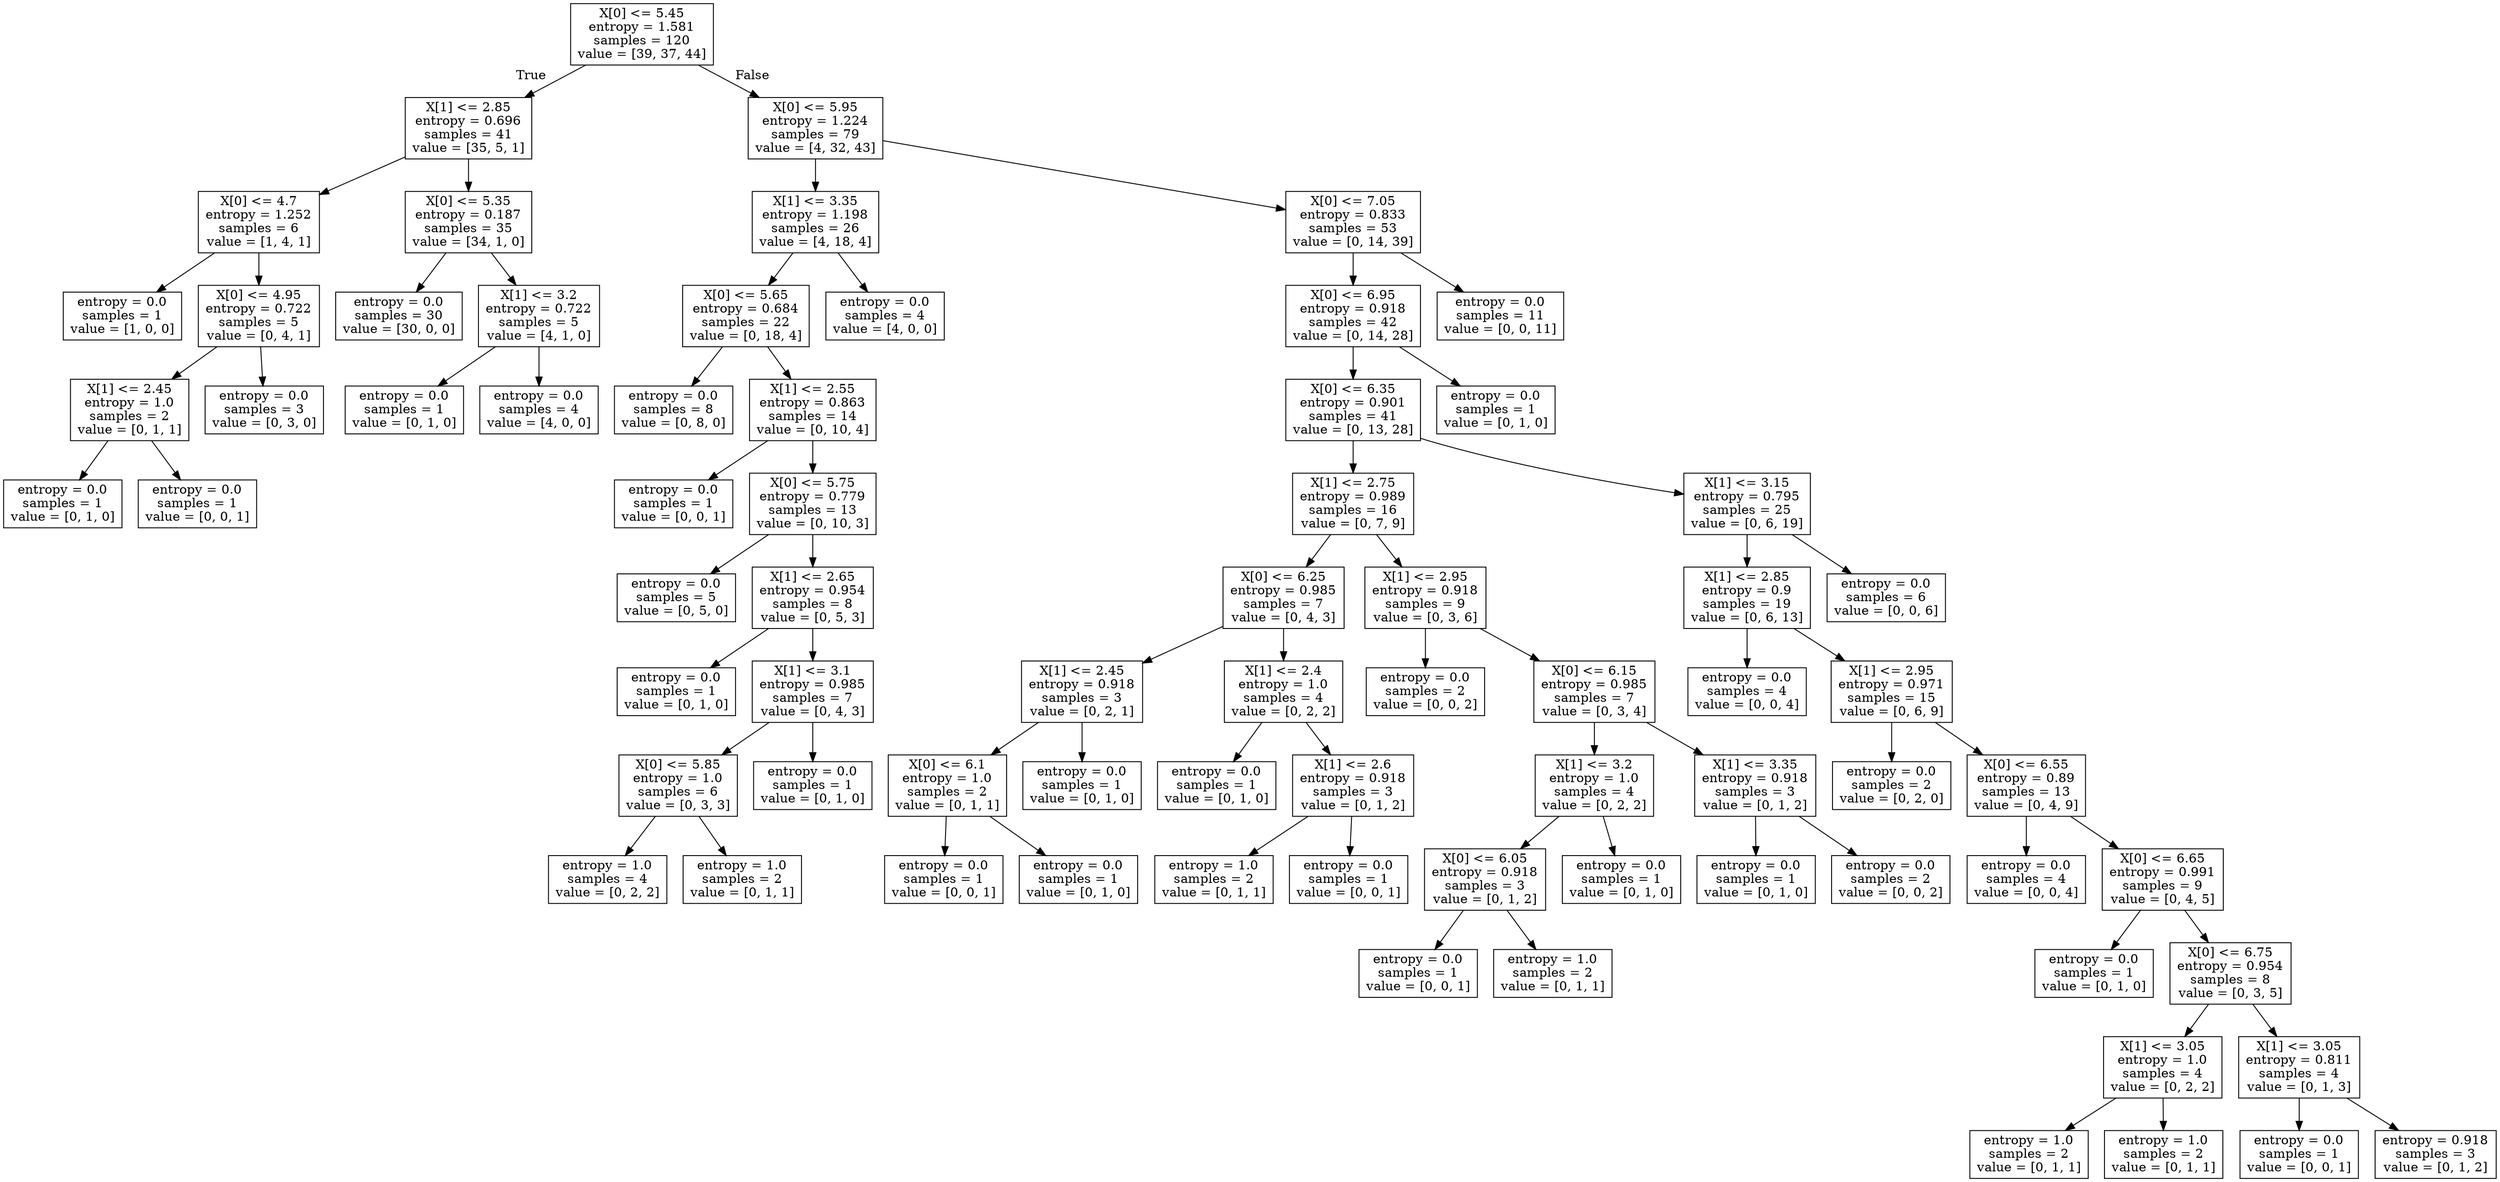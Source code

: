 digraph Tree {
node [shape=box] ;
0 [label="X[0] <= 5.45\nentropy = 1.581\nsamples = 120\nvalue = [39, 37, 44]"] ;
1 [label="X[1] <= 2.85\nentropy = 0.696\nsamples = 41\nvalue = [35, 5, 1]"] ;
0 -> 1 [labeldistance=2.5, labelangle=45, headlabel="True"] ;
2 [label="X[0] <= 4.7\nentropy = 1.252\nsamples = 6\nvalue = [1, 4, 1]"] ;
1 -> 2 ;
3 [label="entropy = 0.0\nsamples = 1\nvalue = [1, 0, 0]"] ;
2 -> 3 ;
4 [label="X[0] <= 4.95\nentropy = 0.722\nsamples = 5\nvalue = [0, 4, 1]"] ;
2 -> 4 ;
5 [label="X[1] <= 2.45\nentropy = 1.0\nsamples = 2\nvalue = [0, 1, 1]"] ;
4 -> 5 ;
6 [label="entropy = 0.0\nsamples = 1\nvalue = [0, 1, 0]"] ;
5 -> 6 ;
7 [label="entropy = 0.0\nsamples = 1\nvalue = [0, 0, 1]"] ;
5 -> 7 ;
8 [label="entropy = 0.0\nsamples = 3\nvalue = [0, 3, 0]"] ;
4 -> 8 ;
9 [label="X[0] <= 5.35\nentropy = 0.187\nsamples = 35\nvalue = [34, 1, 0]"] ;
1 -> 9 ;
10 [label="entropy = 0.0\nsamples = 30\nvalue = [30, 0, 0]"] ;
9 -> 10 ;
11 [label="X[1] <= 3.2\nentropy = 0.722\nsamples = 5\nvalue = [4, 1, 0]"] ;
9 -> 11 ;
12 [label="entropy = 0.0\nsamples = 1\nvalue = [0, 1, 0]"] ;
11 -> 12 ;
13 [label="entropy = 0.0\nsamples = 4\nvalue = [4, 0, 0]"] ;
11 -> 13 ;
14 [label="X[0] <= 5.95\nentropy = 1.224\nsamples = 79\nvalue = [4, 32, 43]"] ;
0 -> 14 [labeldistance=2.5, labelangle=-45, headlabel="False"] ;
15 [label="X[1] <= 3.35\nentropy = 1.198\nsamples = 26\nvalue = [4, 18, 4]"] ;
14 -> 15 ;
16 [label="X[0] <= 5.65\nentropy = 0.684\nsamples = 22\nvalue = [0, 18, 4]"] ;
15 -> 16 ;
17 [label="entropy = 0.0\nsamples = 8\nvalue = [0, 8, 0]"] ;
16 -> 17 ;
18 [label="X[1] <= 2.55\nentropy = 0.863\nsamples = 14\nvalue = [0, 10, 4]"] ;
16 -> 18 ;
19 [label="entropy = 0.0\nsamples = 1\nvalue = [0, 0, 1]"] ;
18 -> 19 ;
20 [label="X[0] <= 5.75\nentropy = 0.779\nsamples = 13\nvalue = [0, 10, 3]"] ;
18 -> 20 ;
21 [label="entropy = 0.0\nsamples = 5\nvalue = [0, 5, 0]"] ;
20 -> 21 ;
22 [label="X[1] <= 2.65\nentropy = 0.954\nsamples = 8\nvalue = [0, 5, 3]"] ;
20 -> 22 ;
23 [label="entropy = 0.0\nsamples = 1\nvalue = [0, 1, 0]"] ;
22 -> 23 ;
24 [label="X[1] <= 3.1\nentropy = 0.985\nsamples = 7\nvalue = [0, 4, 3]"] ;
22 -> 24 ;
25 [label="X[0] <= 5.85\nentropy = 1.0\nsamples = 6\nvalue = [0, 3, 3]"] ;
24 -> 25 ;
26 [label="entropy = 1.0\nsamples = 4\nvalue = [0, 2, 2]"] ;
25 -> 26 ;
27 [label="entropy = 1.0\nsamples = 2\nvalue = [0, 1, 1]"] ;
25 -> 27 ;
28 [label="entropy = 0.0\nsamples = 1\nvalue = [0, 1, 0]"] ;
24 -> 28 ;
29 [label="entropy = 0.0\nsamples = 4\nvalue = [4, 0, 0]"] ;
15 -> 29 ;
30 [label="X[0] <= 7.05\nentropy = 0.833\nsamples = 53\nvalue = [0, 14, 39]"] ;
14 -> 30 ;
31 [label="X[0] <= 6.95\nentropy = 0.918\nsamples = 42\nvalue = [0, 14, 28]"] ;
30 -> 31 ;
32 [label="X[0] <= 6.35\nentropy = 0.901\nsamples = 41\nvalue = [0, 13, 28]"] ;
31 -> 32 ;
33 [label="X[1] <= 2.75\nentropy = 0.989\nsamples = 16\nvalue = [0, 7, 9]"] ;
32 -> 33 ;
34 [label="X[0] <= 6.25\nentropy = 0.985\nsamples = 7\nvalue = [0, 4, 3]"] ;
33 -> 34 ;
35 [label="X[1] <= 2.45\nentropy = 0.918\nsamples = 3\nvalue = [0, 2, 1]"] ;
34 -> 35 ;
36 [label="X[0] <= 6.1\nentropy = 1.0\nsamples = 2\nvalue = [0, 1, 1]"] ;
35 -> 36 ;
37 [label="entropy = 0.0\nsamples = 1\nvalue = [0, 0, 1]"] ;
36 -> 37 ;
38 [label="entropy = 0.0\nsamples = 1\nvalue = [0, 1, 0]"] ;
36 -> 38 ;
39 [label="entropy = 0.0\nsamples = 1\nvalue = [0, 1, 0]"] ;
35 -> 39 ;
40 [label="X[1] <= 2.4\nentropy = 1.0\nsamples = 4\nvalue = [0, 2, 2]"] ;
34 -> 40 ;
41 [label="entropy = 0.0\nsamples = 1\nvalue = [0, 1, 0]"] ;
40 -> 41 ;
42 [label="X[1] <= 2.6\nentropy = 0.918\nsamples = 3\nvalue = [0, 1, 2]"] ;
40 -> 42 ;
43 [label="entropy = 1.0\nsamples = 2\nvalue = [0, 1, 1]"] ;
42 -> 43 ;
44 [label="entropy = 0.0\nsamples = 1\nvalue = [0, 0, 1]"] ;
42 -> 44 ;
45 [label="X[1] <= 2.95\nentropy = 0.918\nsamples = 9\nvalue = [0, 3, 6]"] ;
33 -> 45 ;
46 [label="entropy = 0.0\nsamples = 2\nvalue = [0, 0, 2]"] ;
45 -> 46 ;
47 [label="X[0] <= 6.15\nentropy = 0.985\nsamples = 7\nvalue = [0, 3, 4]"] ;
45 -> 47 ;
48 [label="X[1] <= 3.2\nentropy = 1.0\nsamples = 4\nvalue = [0, 2, 2]"] ;
47 -> 48 ;
49 [label="X[0] <= 6.05\nentropy = 0.918\nsamples = 3\nvalue = [0, 1, 2]"] ;
48 -> 49 ;
50 [label="entropy = 0.0\nsamples = 1\nvalue = [0, 0, 1]"] ;
49 -> 50 ;
51 [label="entropy = 1.0\nsamples = 2\nvalue = [0, 1, 1]"] ;
49 -> 51 ;
52 [label="entropy = 0.0\nsamples = 1\nvalue = [0, 1, 0]"] ;
48 -> 52 ;
53 [label="X[1] <= 3.35\nentropy = 0.918\nsamples = 3\nvalue = [0, 1, 2]"] ;
47 -> 53 ;
54 [label="entropy = 0.0\nsamples = 1\nvalue = [0, 1, 0]"] ;
53 -> 54 ;
55 [label="entropy = 0.0\nsamples = 2\nvalue = [0, 0, 2]"] ;
53 -> 55 ;
56 [label="X[1] <= 3.15\nentropy = 0.795\nsamples = 25\nvalue = [0, 6, 19]"] ;
32 -> 56 ;
57 [label="X[1] <= 2.85\nentropy = 0.9\nsamples = 19\nvalue = [0, 6, 13]"] ;
56 -> 57 ;
58 [label="entropy = 0.0\nsamples = 4\nvalue = [0, 0, 4]"] ;
57 -> 58 ;
59 [label="X[1] <= 2.95\nentropy = 0.971\nsamples = 15\nvalue = [0, 6, 9]"] ;
57 -> 59 ;
60 [label="entropy = 0.0\nsamples = 2\nvalue = [0, 2, 0]"] ;
59 -> 60 ;
61 [label="X[0] <= 6.55\nentropy = 0.89\nsamples = 13\nvalue = [0, 4, 9]"] ;
59 -> 61 ;
62 [label="entropy = 0.0\nsamples = 4\nvalue = [0, 0, 4]"] ;
61 -> 62 ;
63 [label="X[0] <= 6.65\nentropy = 0.991\nsamples = 9\nvalue = [0, 4, 5]"] ;
61 -> 63 ;
64 [label="entropy = 0.0\nsamples = 1\nvalue = [0, 1, 0]"] ;
63 -> 64 ;
65 [label="X[0] <= 6.75\nentropy = 0.954\nsamples = 8\nvalue = [0, 3, 5]"] ;
63 -> 65 ;
66 [label="X[1] <= 3.05\nentropy = 1.0\nsamples = 4\nvalue = [0, 2, 2]"] ;
65 -> 66 ;
67 [label="entropy = 1.0\nsamples = 2\nvalue = [0, 1, 1]"] ;
66 -> 67 ;
68 [label="entropy = 1.0\nsamples = 2\nvalue = [0, 1, 1]"] ;
66 -> 68 ;
69 [label="X[1] <= 3.05\nentropy = 0.811\nsamples = 4\nvalue = [0, 1, 3]"] ;
65 -> 69 ;
70 [label="entropy = 0.0\nsamples = 1\nvalue = [0, 0, 1]"] ;
69 -> 70 ;
71 [label="entropy = 0.918\nsamples = 3\nvalue = [0, 1, 2]"] ;
69 -> 71 ;
72 [label="entropy = 0.0\nsamples = 6\nvalue = [0, 0, 6]"] ;
56 -> 72 ;
73 [label="entropy = 0.0\nsamples = 1\nvalue = [0, 1, 0]"] ;
31 -> 73 ;
74 [label="entropy = 0.0\nsamples = 11\nvalue = [0, 0, 11]"] ;
30 -> 74 ;
}